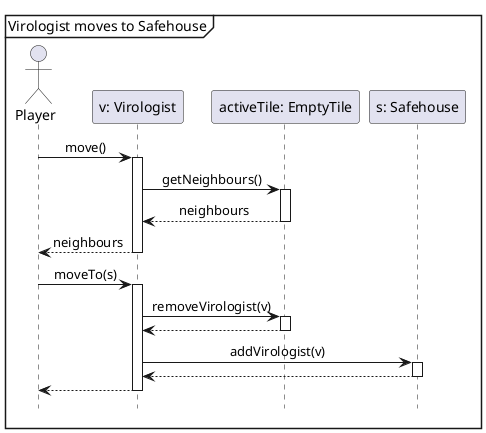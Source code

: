 @startuml
'https://plantuml.com/sequence-diagram
hide footbox
skinparam sequenceMessageAlign center

mainframe Virologist moves to Safehouse

actor Player as p
participant "v: Virologist" as v
participant "activeTile: EmptyTile" as t1
participant "s: Safehouse" as s

p -> v++ : move()
    v -> t1 ++ : getNeighbours()
    return neighbours
return neighbours

p -> v ++: moveTo(s)
    v -> t1 ++ : removeVirologist(v)
    return
    v -> s ++ : addVirologist(v)
    return
return
@enduml